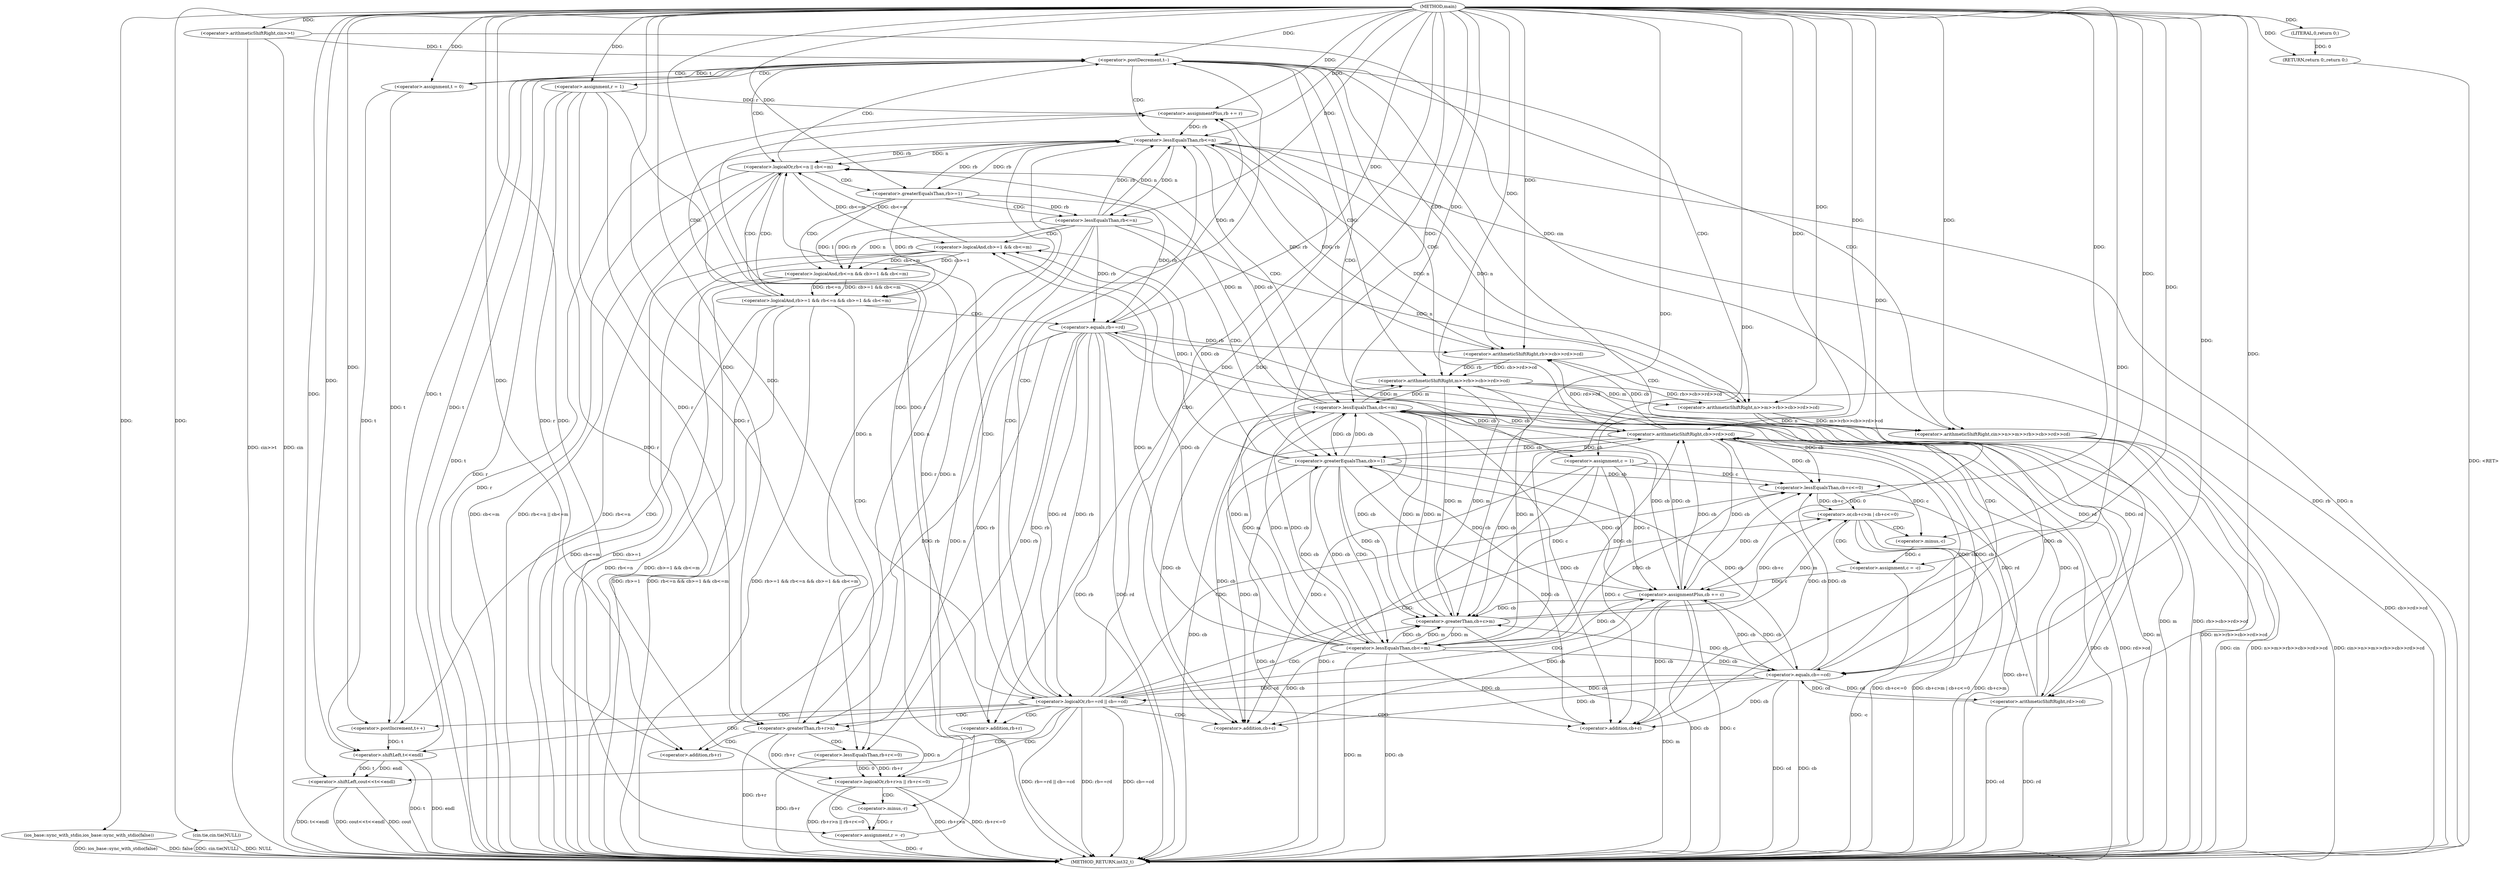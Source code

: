 digraph "main" {  
"1000180" [label = "(METHOD,main)" ]
"1000312" [label = "(METHOD_RETURN,int32_t)" ]
"1000182" [label = "(ios_base::sync_with_stdio,ios_base::sync_with_stdio(false))" ]
"1000184" [label = "(cin.tie,cin.tie(NULL))" ]
"1000187" [label = "(<operator>.arithmeticShiftRight,cin>>t)" ]
"1000310" [label = "(RETURN,return 0;,return 0;)" ]
"1000191" [label = "(<operator>.postDecrement,t--)" ]
"1000311" [label = "(LITERAL,0,return 0;)" ]
"1000200" [label = "(<operator>.arithmeticShiftRight,cin>>n>>m>>rb>>cb>>rd>>cd)" ]
"1000214" [label = "(<operator>.assignment,r = 1)" ]
"1000218" [label = "(<operator>.assignment,c = 1)" ]
"1000222" [label = "(<operator>.assignment,t = 0)" ]
"1000226" [label = "(<operator>.logicalOr,rb<=n || cb<=m)" ]
"1000202" [label = "(<operator>.arithmeticShiftRight,n>>m>>rb>>cb>>rd>>cd)" ]
"1000308" [label = "(<operator>.postIncrement,t++)" ]
"1000204" [label = "(<operator>.arithmeticShiftRight,m>>rb>>cb>>rd>>cd)" ]
"1000227" [label = "(<operator>.lessEqualsThan,rb<=n)" ]
"1000230" [label = "(<operator>.lessEqualsThan,cb<=m)" ]
"1000235" [label = "(<operator>.logicalAnd,rb>=1 && rb<=n && cb>=1 && cb<=m)" ]
"1000206" [label = "(<operator>.arithmeticShiftRight,rb>>cb>>rd>>cd)" ]
"1000208" [label = "(<operator>.arithmeticShiftRight,cb>>rd>>cd)" ]
"1000236" [label = "(<operator>.greaterEqualsThan,rb>=1)" ]
"1000239" [label = "(<operator>.logicalAnd,rb<=n && cb>=1 && cb<=m)" ]
"1000252" [label = "(<operator>.logicalOr,rb==rd || cb==cd)" ]
"1000210" [label = "(<operator>.arithmeticShiftRight,rd>>cd)" ]
"1000240" [label = "(<operator>.lessEqualsThan,rb<=n)" ]
"1000243" [label = "(<operator>.logicalAnd,cb>=1 && cb<=m)" ]
"1000260" [label = "(<operator>.shiftLeft,cout<<t<<endl)" ]
"1000244" [label = "(<operator>.greaterEqualsThan,cb>=1)" ]
"1000247" [label = "(<operator>.lessEqualsThan,cb<=m)" ]
"1000253" [label = "(<operator>.equals,rb==rd)" ]
"1000256" [label = "(<operator>.equals,cb==cd)" ]
"1000302" [label = "(<operator>.assignmentPlus,rb += r)" ]
"1000305" [label = "(<operator>.assignmentPlus,cb += c)" ]
"1000262" [label = "(<operator>.shiftLeft,t<<endl)" ]
"1000269" [label = "(<operator>.logicalOr,rb+r>n || rb+r<=0)" ]
"1000286" [label = "(<operator>.or,cb+c>m | cb+c<=0)" ]
"1000281" [label = "(<operator>.assignment,r = -r)" ]
"1000298" [label = "(<operator>.assignment,c = -c)" ]
"1000270" [label = "(<operator>.greaterThan,rb+r>n)" ]
"1000275" [label = "(<operator>.lessEqualsThan,rb+r<=0)" ]
"1000287" [label = "(<operator>.greaterThan,cb+c>m)" ]
"1000292" [label = "(<operator>.lessEqualsThan,cb+c<=0)" ]
"1000271" [label = "(<operator>.addition,rb+r)" ]
"1000276" [label = "(<operator>.addition,rb+r)" ]
"1000283" [label = "(<operator>.minus,-r)" ]
"1000288" [label = "(<operator>.addition,cb+c)" ]
"1000293" [label = "(<operator>.addition,cb+c)" ]
"1000300" [label = "(<operator>.minus,-c)" ]
  "1000182" -> "1000312"  [ label = "DDG: ios_base::sync_with_stdio(false)"] 
  "1000184" -> "1000312"  [ label = "DDG: cin.tie(NULL)"] 
  "1000187" -> "1000312"  [ label = "DDG: cin"] 
  "1000187" -> "1000312"  [ label = "DDG: cin>>t"] 
  "1000191" -> "1000312"  [ label = "DDG: t"] 
  "1000200" -> "1000312"  [ label = "DDG: cin"] 
  "1000204" -> "1000312"  [ label = "DDG: m"] 
  "1000208" -> "1000312"  [ label = "DDG: cb"] 
  "1000210" -> "1000312"  [ label = "DDG: rd"] 
  "1000210" -> "1000312"  [ label = "DDG: cd"] 
  "1000208" -> "1000312"  [ label = "DDG: rd>>cd"] 
  "1000206" -> "1000312"  [ label = "DDG: cb>>rd>>cd"] 
  "1000204" -> "1000312"  [ label = "DDG: rb>>cb>>rd>>cd"] 
  "1000202" -> "1000312"  [ label = "DDG: m>>rb>>cb>>rd>>cd"] 
  "1000200" -> "1000312"  [ label = "DDG: n>>m>>rb>>cb>>rd>>cd"] 
  "1000200" -> "1000312"  [ label = "DDG: cin>>n>>m>>rb>>cb>>rd>>cd"] 
  "1000214" -> "1000312"  [ label = "DDG: r"] 
  "1000218" -> "1000312"  [ label = "DDG: c"] 
  "1000227" -> "1000312"  [ label = "DDG: rb"] 
  "1000227" -> "1000312"  [ label = "DDG: n"] 
  "1000226" -> "1000312"  [ label = "DDG: rb<=n"] 
  "1000230" -> "1000312"  [ label = "DDG: cb"] 
  "1000230" -> "1000312"  [ label = "DDG: m"] 
  "1000226" -> "1000312"  [ label = "DDG: cb<=m"] 
  "1000226" -> "1000312"  [ label = "DDG: rb<=n || cb<=m"] 
  "1000235" -> "1000312"  [ label = "DDG: rb>=1"] 
  "1000240" -> "1000312"  [ label = "DDG: n"] 
  "1000239" -> "1000312"  [ label = "DDG: rb<=n"] 
  "1000244" -> "1000312"  [ label = "DDG: cb"] 
  "1000243" -> "1000312"  [ label = "DDG: cb>=1"] 
  "1000247" -> "1000312"  [ label = "DDG: cb"] 
  "1000247" -> "1000312"  [ label = "DDG: m"] 
  "1000243" -> "1000312"  [ label = "DDG: cb<=m"] 
  "1000239" -> "1000312"  [ label = "DDG: cb>=1 && cb<=m"] 
  "1000235" -> "1000312"  [ label = "DDG: rb<=n && cb>=1 && cb<=m"] 
  "1000235" -> "1000312"  [ label = "DDG: rb>=1 && rb<=n && cb>=1 && cb<=m"] 
  "1000253" -> "1000312"  [ label = "DDG: rb"] 
  "1000253" -> "1000312"  [ label = "DDG: rd"] 
  "1000252" -> "1000312"  [ label = "DDG: rb==rd"] 
  "1000256" -> "1000312"  [ label = "DDG: cb"] 
  "1000256" -> "1000312"  [ label = "DDG: cd"] 
  "1000252" -> "1000312"  [ label = "DDG: cb==cd"] 
  "1000252" -> "1000312"  [ label = "DDG: rb==rd || cb==cd"] 
  "1000270" -> "1000312"  [ label = "DDG: rb+r"] 
  "1000269" -> "1000312"  [ label = "DDG: rb+r>n"] 
  "1000275" -> "1000312"  [ label = "DDG: rb+r"] 
  "1000269" -> "1000312"  [ label = "DDG: rb+r<=0"] 
  "1000269" -> "1000312"  [ label = "DDG: rb+r>n || rb+r<=0"] 
  "1000281" -> "1000312"  [ label = "DDG: -r"] 
  "1000287" -> "1000312"  [ label = "DDG: m"] 
  "1000286" -> "1000312"  [ label = "DDG: cb+c>m"] 
  "1000292" -> "1000312"  [ label = "DDG: cb+c"] 
  "1000286" -> "1000312"  [ label = "DDG: cb+c<=0"] 
  "1000286" -> "1000312"  [ label = "DDG: cb+c>m | cb+c<=0"] 
  "1000298" -> "1000312"  [ label = "DDG: -c"] 
  "1000302" -> "1000312"  [ label = "DDG: r"] 
  "1000305" -> "1000312"  [ label = "DDG: cb"] 
  "1000305" -> "1000312"  [ label = "DDG: c"] 
  "1000262" -> "1000312"  [ label = "DDG: t"] 
  "1000260" -> "1000312"  [ label = "DDG: t<<endl"] 
  "1000260" -> "1000312"  [ label = "DDG: cout<<t<<endl"] 
  "1000310" -> "1000312"  [ label = "DDG: <RET>"] 
  "1000184" -> "1000312"  [ label = "DDG: NULL"] 
  "1000182" -> "1000312"  [ label = "DDG: false"] 
  "1000262" -> "1000312"  [ label = "DDG: endl"] 
  "1000260" -> "1000312"  [ label = "DDG: cout"] 
  "1000311" -> "1000310"  [ label = "DDG: 0"] 
  "1000180" -> "1000310"  [ label = "DDG: "] 
  "1000180" -> "1000182"  [ label = "DDG: "] 
  "1000180" -> "1000184"  [ label = "DDG: "] 
  "1000180" -> "1000187"  [ label = "DDG: "] 
  "1000180" -> "1000311"  [ label = "DDG: "] 
  "1000187" -> "1000191"  [ label = "DDG: t"] 
  "1000222" -> "1000191"  [ label = "DDG: t"] 
  "1000308" -> "1000191"  [ label = "DDG: t"] 
  "1000262" -> "1000191"  [ label = "DDG: t"] 
  "1000180" -> "1000191"  [ label = "DDG: "] 
  "1000180" -> "1000214"  [ label = "DDG: "] 
  "1000180" -> "1000218"  [ label = "DDG: "] 
  "1000180" -> "1000222"  [ label = "DDG: "] 
  "1000187" -> "1000200"  [ label = "DDG: cin"] 
  "1000180" -> "1000200"  [ label = "DDG: "] 
  "1000202" -> "1000200"  [ label = "DDG: n"] 
  "1000202" -> "1000200"  [ label = "DDG: m>>rb>>cb>>rd>>cd"] 
  "1000227" -> "1000202"  [ label = "DDG: n"] 
  "1000240" -> "1000202"  [ label = "DDG: n"] 
  "1000180" -> "1000202"  [ label = "DDG: "] 
  "1000204" -> "1000202"  [ label = "DDG: rb>>cb>>rd>>cd"] 
  "1000204" -> "1000202"  [ label = "DDG: m"] 
  "1000227" -> "1000226"  [ label = "DDG: rb"] 
  "1000227" -> "1000226"  [ label = "DDG: n"] 
  "1000230" -> "1000226"  [ label = "DDG: cb"] 
  "1000230" -> "1000226"  [ label = "DDG: m"] 
  "1000243" -> "1000226"  [ label = "DDG: cb<=m"] 
  "1000230" -> "1000204"  [ label = "DDG: m"] 
  "1000247" -> "1000204"  [ label = "DDG: m"] 
  "1000287" -> "1000204"  [ label = "DDG: m"] 
  "1000180" -> "1000204"  [ label = "DDG: "] 
  "1000206" -> "1000204"  [ label = "DDG: rb"] 
  "1000206" -> "1000204"  [ label = "DDG: cb>>rd>>cd"] 
  "1000206" -> "1000227"  [ label = "DDG: rb"] 
  "1000236" -> "1000227"  [ label = "DDG: rb"] 
  "1000240" -> "1000227"  [ label = "DDG: rb"] 
  "1000302" -> "1000227"  [ label = "DDG: rb"] 
  "1000180" -> "1000227"  [ label = "DDG: "] 
  "1000202" -> "1000227"  [ label = "DDG: n"] 
  "1000240" -> "1000227"  [ label = "DDG: n"] 
  "1000270" -> "1000227"  [ label = "DDG: n"] 
  "1000208" -> "1000230"  [ label = "DDG: cb"] 
  "1000244" -> "1000230"  [ label = "DDG: cb"] 
  "1000247" -> "1000230"  [ label = "DDG: cb"] 
  "1000305" -> "1000230"  [ label = "DDG: cb"] 
  "1000180" -> "1000230"  [ label = "DDG: "] 
  "1000204" -> "1000230"  [ label = "DDG: m"] 
  "1000247" -> "1000230"  [ label = "DDG: m"] 
  "1000287" -> "1000230"  [ label = "DDG: m"] 
  "1000222" -> "1000308"  [ label = "DDG: t"] 
  "1000180" -> "1000308"  [ label = "DDG: "] 
  "1000227" -> "1000206"  [ label = "DDG: rb"] 
  "1000253" -> "1000206"  [ label = "DDG: rb"] 
  "1000180" -> "1000206"  [ label = "DDG: "] 
  "1000208" -> "1000206"  [ label = "DDG: cb"] 
  "1000208" -> "1000206"  [ label = "DDG: rd>>cd"] 
  "1000236" -> "1000235"  [ label = "DDG: 1"] 
  "1000236" -> "1000235"  [ label = "DDG: rb"] 
  "1000239" -> "1000235"  [ label = "DDG: cb>=1 && cb<=m"] 
  "1000239" -> "1000235"  [ label = "DDG: rb<=n"] 
  "1000230" -> "1000208"  [ label = "DDG: cb"] 
  "1000244" -> "1000208"  [ label = "DDG: cb"] 
  "1000247" -> "1000208"  [ label = "DDG: cb"] 
  "1000256" -> "1000208"  [ label = "DDG: cb"] 
  "1000305" -> "1000208"  [ label = "DDG: cb"] 
  "1000180" -> "1000208"  [ label = "DDG: "] 
  "1000210" -> "1000208"  [ label = "DDG: cd"] 
  "1000210" -> "1000208"  [ label = "DDG: rd"] 
  "1000227" -> "1000236"  [ label = "DDG: rb"] 
  "1000180" -> "1000236"  [ label = "DDG: "] 
  "1000240" -> "1000239"  [ label = "DDG: n"] 
  "1000240" -> "1000239"  [ label = "DDG: rb"] 
  "1000243" -> "1000239"  [ label = "DDG: cb<=m"] 
  "1000243" -> "1000239"  [ label = "DDG: cb>=1"] 
  "1000253" -> "1000210"  [ label = "DDG: rd"] 
  "1000180" -> "1000210"  [ label = "DDG: "] 
  "1000256" -> "1000210"  [ label = "DDG: cd"] 
  "1000236" -> "1000240"  [ label = "DDG: rb"] 
  "1000180" -> "1000240"  [ label = "DDG: "] 
  "1000227" -> "1000240"  [ label = "DDG: n"] 
  "1000244" -> "1000243"  [ label = "DDG: cb"] 
  "1000244" -> "1000243"  [ label = "DDG: 1"] 
  "1000247" -> "1000243"  [ label = "DDG: cb"] 
  "1000247" -> "1000243"  [ label = "DDG: m"] 
  "1000226" -> "1000243"  [ label = "DDG: cb<=m"] 
  "1000253" -> "1000252"  [ label = "DDG: rd"] 
  "1000253" -> "1000252"  [ label = "DDG: rb"] 
  "1000256" -> "1000252"  [ label = "DDG: cd"] 
  "1000256" -> "1000252"  [ label = "DDG: cb"] 
  "1000208" -> "1000244"  [ label = "DDG: cb"] 
  "1000230" -> "1000244"  [ label = "DDG: cb"] 
  "1000247" -> "1000244"  [ label = "DDG: cb"] 
  "1000305" -> "1000244"  [ label = "DDG: cb"] 
  "1000180" -> "1000244"  [ label = "DDG: "] 
  "1000244" -> "1000247"  [ label = "DDG: cb"] 
  "1000180" -> "1000247"  [ label = "DDG: "] 
  "1000204" -> "1000247"  [ label = "DDG: m"] 
  "1000230" -> "1000247"  [ label = "DDG: m"] 
  "1000287" -> "1000247"  [ label = "DDG: m"] 
  "1000236" -> "1000253"  [ label = "DDG: rb"] 
  "1000240" -> "1000253"  [ label = "DDG: rb"] 
  "1000180" -> "1000253"  [ label = "DDG: "] 
  "1000210" -> "1000253"  [ label = "DDG: rd"] 
  "1000208" -> "1000256"  [ label = "DDG: cb"] 
  "1000230" -> "1000256"  [ label = "DDG: cb"] 
  "1000244" -> "1000256"  [ label = "DDG: cb"] 
  "1000247" -> "1000256"  [ label = "DDG: cb"] 
  "1000305" -> "1000256"  [ label = "DDG: cb"] 
  "1000180" -> "1000256"  [ label = "DDG: "] 
  "1000210" -> "1000256"  [ label = "DDG: cd"] 
  "1000180" -> "1000260"  [ label = "DDG: "] 
  "1000262" -> "1000260"  [ label = "DDG: t"] 
  "1000262" -> "1000260"  [ label = "DDG: endl"] 
  "1000281" -> "1000302"  [ label = "DDG: r"] 
  "1000180" -> "1000302"  [ label = "DDG: "] 
  "1000214" -> "1000302"  [ label = "DDG: r"] 
  "1000298" -> "1000305"  [ label = "DDG: c"] 
  "1000180" -> "1000305"  [ label = "DDG: "] 
  "1000218" -> "1000305"  [ label = "DDG: c"] 
  "1000222" -> "1000262"  [ label = "DDG: t"] 
  "1000308" -> "1000262"  [ label = "DDG: t"] 
  "1000180" -> "1000262"  [ label = "DDG: "] 
  "1000253" -> "1000302"  [ label = "DDG: rb"] 
  "1000208" -> "1000305"  [ label = "DDG: cb"] 
  "1000230" -> "1000305"  [ label = "DDG: cb"] 
  "1000244" -> "1000305"  [ label = "DDG: cb"] 
  "1000247" -> "1000305"  [ label = "DDG: cb"] 
  "1000256" -> "1000305"  [ label = "DDG: cb"] 
  "1000270" -> "1000269"  [ label = "DDG: rb+r"] 
  "1000270" -> "1000269"  [ label = "DDG: n"] 
  "1000275" -> "1000269"  [ label = "DDG: rb+r"] 
  "1000275" -> "1000269"  [ label = "DDG: 0"] 
  "1000283" -> "1000281"  [ label = "DDG: r"] 
  "1000287" -> "1000286"  [ label = "DDG: cb+c"] 
  "1000287" -> "1000286"  [ label = "DDG: m"] 
  "1000292" -> "1000286"  [ label = "DDG: 0"] 
  "1000292" -> "1000286"  [ label = "DDG: cb+c"] 
  "1000300" -> "1000298"  [ label = "DDG: c"] 
  "1000214" -> "1000270"  [ label = "DDG: r"] 
  "1000180" -> "1000270"  [ label = "DDG: "] 
  "1000253" -> "1000270"  [ label = "DDG: rb"] 
  "1000227" -> "1000270"  [ label = "DDG: n"] 
  "1000240" -> "1000270"  [ label = "DDG: n"] 
  "1000180" -> "1000275"  [ label = "DDG: "] 
  "1000214" -> "1000275"  [ label = "DDG: r"] 
  "1000253" -> "1000275"  [ label = "DDG: rb"] 
  "1000180" -> "1000281"  [ label = "DDG: "] 
  "1000218" -> "1000287"  [ label = "DDG: c"] 
  "1000180" -> "1000287"  [ label = "DDG: "] 
  "1000208" -> "1000287"  [ label = "DDG: cb"] 
  "1000230" -> "1000287"  [ label = "DDG: cb"] 
  "1000244" -> "1000287"  [ label = "DDG: cb"] 
  "1000247" -> "1000287"  [ label = "DDG: cb"] 
  "1000256" -> "1000287"  [ label = "DDG: cb"] 
  "1000305" -> "1000287"  [ label = "DDG: cb"] 
  "1000204" -> "1000287"  [ label = "DDG: m"] 
  "1000230" -> "1000287"  [ label = "DDG: m"] 
  "1000247" -> "1000287"  [ label = "DDG: m"] 
  "1000180" -> "1000292"  [ label = "DDG: "] 
  "1000218" -> "1000292"  [ label = "DDG: c"] 
  "1000208" -> "1000292"  [ label = "DDG: cb"] 
  "1000230" -> "1000292"  [ label = "DDG: cb"] 
  "1000244" -> "1000292"  [ label = "DDG: cb"] 
  "1000247" -> "1000292"  [ label = "DDG: cb"] 
  "1000256" -> "1000292"  [ label = "DDG: cb"] 
  "1000305" -> "1000292"  [ label = "DDG: cb"] 
  "1000180" -> "1000298"  [ label = "DDG: "] 
  "1000253" -> "1000271"  [ label = "DDG: rb"] 
  "1000180" -> "1000271"  [ label = "DDG: "] 
  "1000214" -> "1000271"  [ label = "DDG: r"] 
  "1000180" -> "1000276"  [ label = "DDG: "] 
  "1000253" -> "1000276"  [ label = "DDG: rb"] 
  "1000214" -> "1000276"  [ label = "DDG: r"] 
  "1000180" -> "1000283"  [ label = "DDG: "] 
  "1000214" -> "1000283"  [ label = "DDG: r"] 
  "1000208" -> "1000288"  [ label = "DDG: cb"] 
  "1000230" -> "1000288"  [ label = "DDG: cb"] 
  "1000244" -> "1000288"  [ label = "DDG: cb"] 
  "1000247" -> "1000288"  [ label = "DDG: cb"] 
  "1000256" -> "1000288"  [ label = "DDG: cb"] 
  "1000305" -> "1000288"  [ label = "DDG: cb"] 
  "1000180" -> "1000288"  [ label = "DDG: "] 
  "1000218" -> "1000288"  [ label = "DDG: c"] 
  "1000180" -> "1000293"  [ label = "DDG: "] 
  "1000208" -> "1000293"  [ label = "DDG: cb"] 
  "1000230" -> "1000293"  [ label = "DDG: cb"] 
  "1000244" -> "1000293"  [ label = "DDG: cb"] 
  "1000247" -> "1000293"  [ label = "DDG: cb"] 
  "1000256" -> "1000293"  [ label = "DDG: cb"] 
  "1000305" -> "1000293"  [ label = "DDG: cb"] 
  "1000218" -> "1000293"  [ label = "DDG: c"] 
  "1000180" -> "1000300"  [ label = "DDG: "] 
  "1000218" -> "1000300"  [ label = "DDG: c"] 
  "1000191" -> "1000200"  [ label = "CDG: "] 
  "1000191" -> "1000208"  [ label = "CDG: "] 
  "1000191" -> "1000227"  [ label = "CDG: "] 
  "1000191" -> "1000204"  [ label = "CDG: "] 
  "1000191" -> "1000210"  [ label = "CDG: "] 
  "1000191" -> "1000222"  [ label = "CDG: "] 
  "1000191" -> "1000206"  [ label = "CDG: "] 
  "1000191" -> "1000214"  [ label = "CDG: "] 
  "1000191" -> "1000226"  [ label = "CDG: "] 
  "1000191" -> "1000218"  [ label = "CDG: "] 
  "1000191" -> "1000202"  [ label = "CDG: "] 
  "1000226" -> "1000191"  [ label = "CDG: "] 
  "1000226" -> "1000236"  [ label = "CDG: "] 
  "1000226" -> "1000235"  [ label = "CDG: "] 
  "1000227" -> "1000230"  [ label = "CDG: "] 
  "1000235" -> "1000227"  [ label = "CDG: "] 
  "1000235" -> "1000308"  [ label = "CDG: "] 
  "1000235" -> "1000226"  [ label = "CDG: "] 
  "1000235" -> "1000253"  [ label = "CDG: "] 
  "1000235" -> "1000252"  [ label = "CDG: "] 
  "1000236" -> "1000240"  [ label = "CDG: "] 
  "1000236" -> "1000239"  [ label = "CDG: "] 
  "1000240" -> "1000243"  [ label = "CDG: "] 
  "1000240" -> "1000244"  [ label = "CDG: "] 
  "1000252" -> "1000305"  [ label = "CDG: "] 
  "1000252" -> "1000293"  [ label = "CDG: "] 
  "1000252" -> "1000260"  [ label = "CDG: "] 
  "1000252" -> "1000227"  [ label = "CDG: "] 
  "1000252" -> "1000302"  [ label = "CDG: "] 
  "1000252" -> "1000269"  [ label = "CDG: "] 
  "1000252" -> "1000308"  [ label = "CDG: "] 
  "1000252" -> "1000288"  [ label = "CDG: "] 
  "1000252" -> "1000270"  [ label = "CDG: "] 
  "1000252" -> "1000226"  [ label = "CDG: "] 
  "1000252" -> "1000292"  [ label = "CDG: "] 
  "1000252" -> "1000286"  [ label = "CDG: "] 
  "1000252" -> "1000262"  [ label = "CDG: "] 
  "1000252" -> "1000271"  [ label = "CDG: "] 
  "1000252" -> "1000287"  [ label = "CDG: "] 
  "1000252" -> "1000191"  [ label = "CDG: "] 
  "1000244" -> "1000247"  [ label = "CDG: "] 
  "1000253" -> "1000256"  [ label = "CDG: "] 
  "1000269" -> "1000281"  [ label = "CDG: "] 
  "1000269" -> "1000283"  [ label = "CDG: "] 
  "1000286" -> "1000298"  [ label = "CDG: "] 
  "1000286" -> "1000300"  [ label = "CDG: "] 
  "1000270" -> "1000276"  [ label = "CDG: "] 
  "1000270" -> "1000275"  [ label = "CDG: "] 
}
